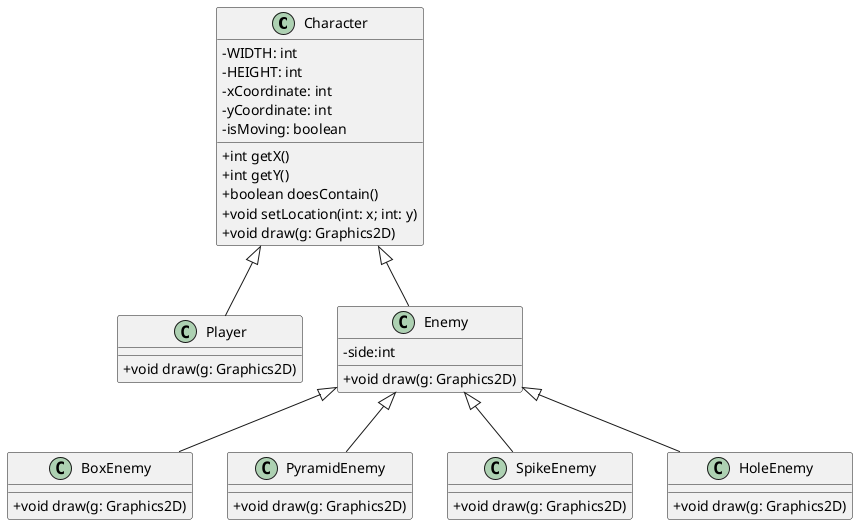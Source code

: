 @startuml
skinparam classAttributeIconSize 0

class Character {
    -WIDTH: int
    -HEIGHT: int
    -xCoordinate: int
    -yCoordinate: int
    -isMoving: boolean

    +int getX()
    +int getY()
    +boolean doesContain()
    +void setLocation(int: x; int: y)
    +void draw(g: Graphics2D)

}
class BoxEnemy {

    +void draw(g: Graphics2D)
}

class PyramidEnemy {

    +void draw(g: Graphics2D)
}

class SpikeEnemy {

    +void draw(g: Graphics2D)
}

class HoleEnemy {

    +void draw(g: Graphics2D)
}

class Player {
+void draw(g: Graphics2D)
}

class Enemy {
   -side:int

   +void draw(g: Graphics2D)
}


Character <|-- Enemy
Enemy <|-- BoxEnemy
Enemy <|-- HoleEnemy
Enemy <|-- SpikeEnemy
Enemy <|-- PyramidEnemy
Character<|-- Player




@enduml